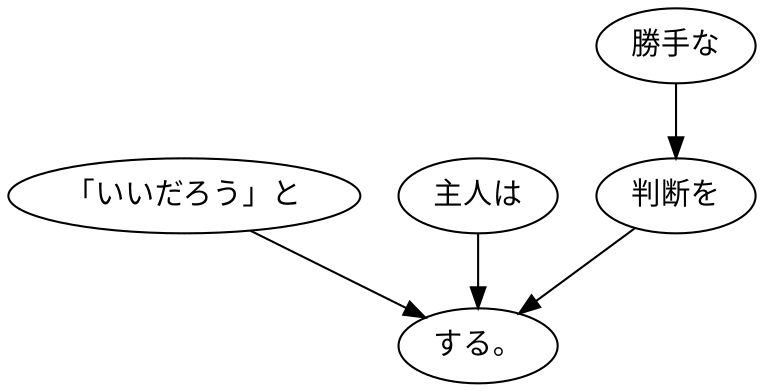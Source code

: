 digraph graph7260 {
	node0 [label="「いいだろう」と"];
	node1 [label="主人は"];
	node2 [label="勝手な"];
	node3 [label="判断を"];
	node4 [label="する。"];
	node0 -> node4;
	node1 -> node4;
	node2 -> node3;
	node3 -> node4;
}
